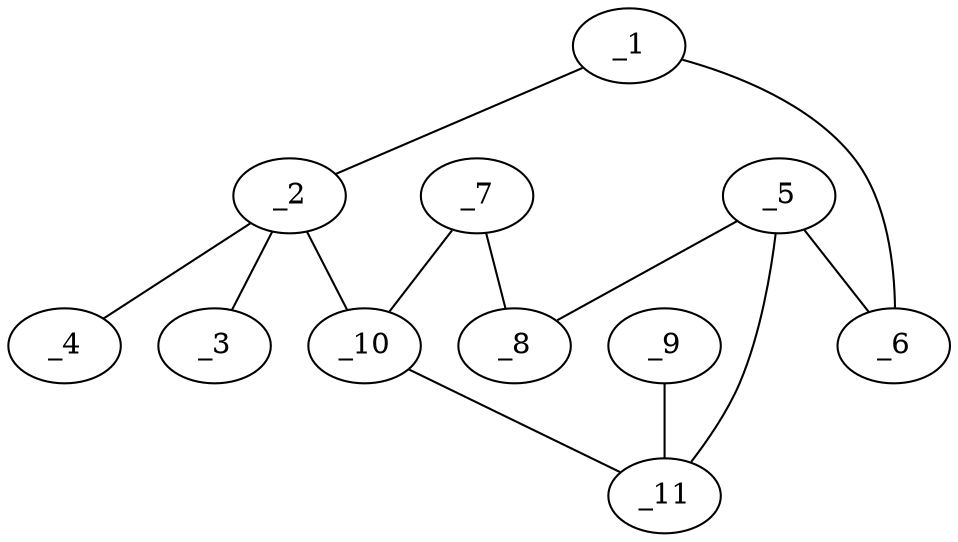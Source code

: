 graph molid646207 {
	_1	 [charge=0,
		chem=1,
		symbol="C  ",
		x=2,
		y="-1.1466"];
	_2	 [charge=0,
		chem=1,
		symbol="C  ",
		x="2.9135",
		y="-1.5533"];
	_1 -- _2	 [valence=1];
	_6	 [charge=0,
		chem=1,
		symbol="C  ",
		x="2.1045",
		y="-0.1521"];
	_1 -- _6	 [valence=2];
	_3	 [charge=0,
		chem=2,
		symbol="O  ",
		x="2.6045",
		y="-2.5044"];
	_2 -- _3	 [valence=1];
	_4	 [charge=0,
		chem=1,
		symbol="C  ",
		x="3.5827",
		y="-2.2965"];
	_2 -- _4	 [valence=1];
	_10	 [charge=0,
		chem=1,
		symbol="C  ",
		x="4.4487",
		y="-0.3102"];
	_2 -- _10	 [valence=1];
	_5	 [charge=0,
		chem=1,
		symbol="C  ",
		x="4.7075",
		y="0.6557"];
	_5 -- _6	 [valence=1];
	_8	 [charge=0,
		chem=1,
		symbol="C  ",
		x="6.5395",
		y="-0.1031"];
	_5 -- _8	 [valence=1];
	_11	 [charge=0,
		chem=1,
		symbol="C  ",
		x="3.9709",
		y="1.6384"];
	_5 -- _11	 [valence=1];
	_7	 [charge=0,
		chem=1,
		symbol="C  ",
		x="6.2807",
		y="-1.069"];
	_7 -- _8	 [valence=1];
	_7 -- _10	 [valence=1];
	_9	 [charge=0,
		chem=2,
		symbol="O  ",
		x="3.4709",
		y="2.5044"];
	_9 -- _11	 [valence=1];
	_10 -- _11	 [valence=1];
}
